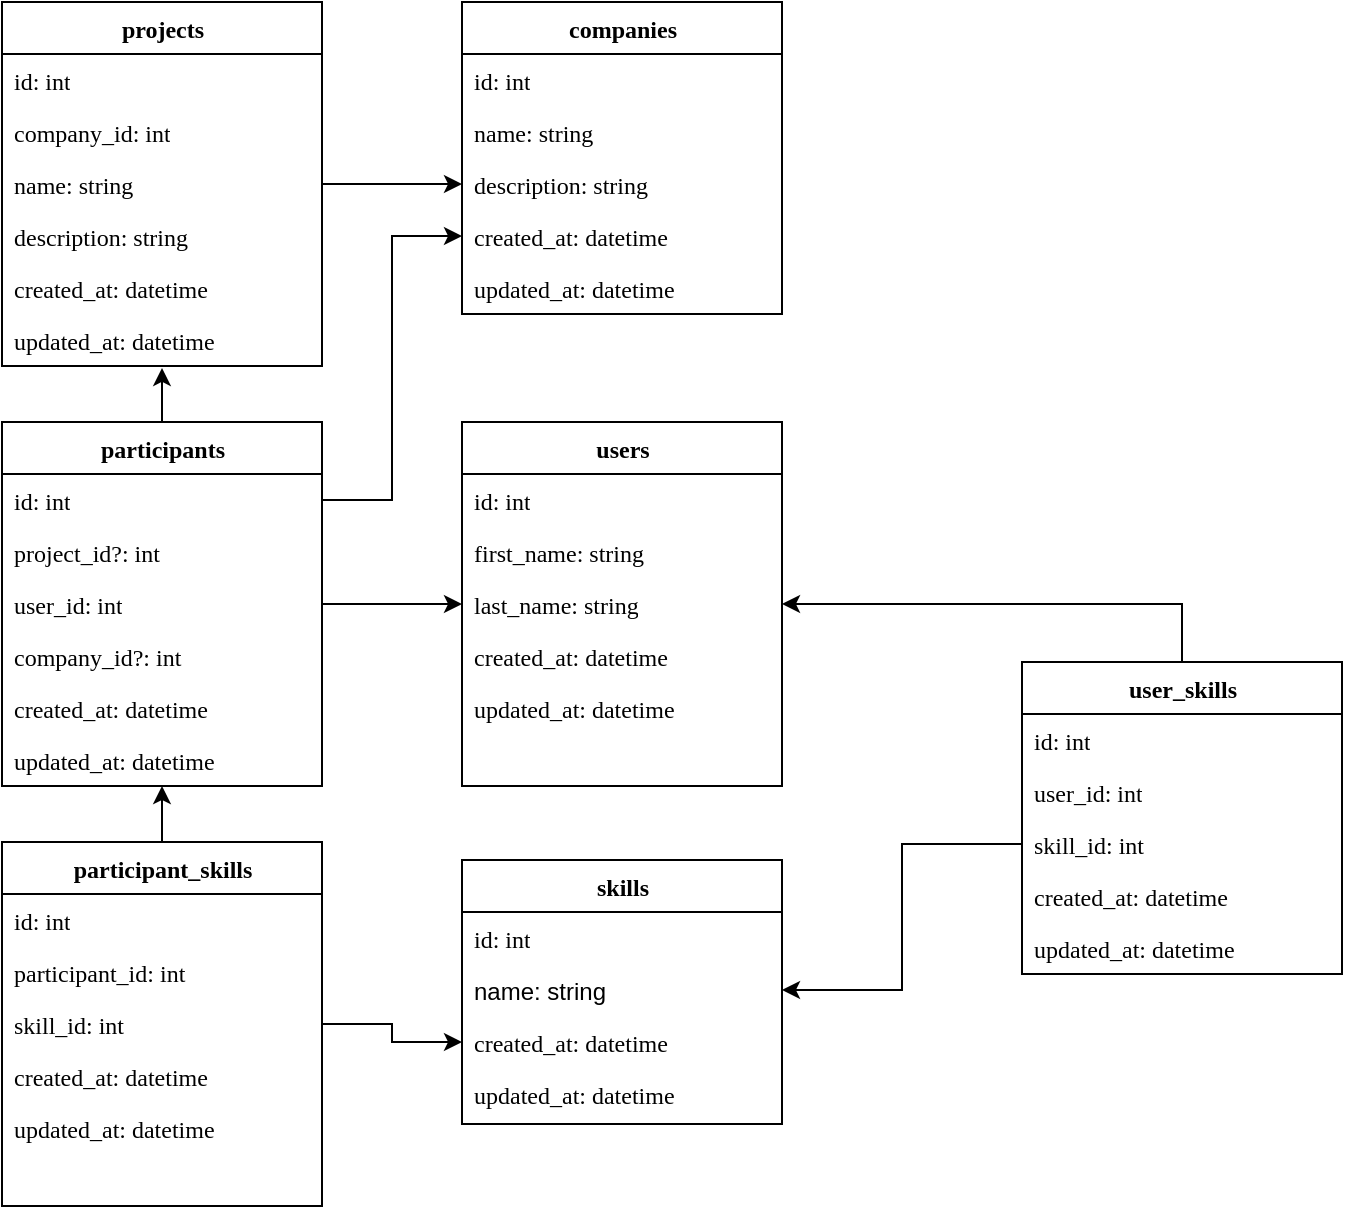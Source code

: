 <mxfile version="13.1.1" type="device"><diagram name="Page-1" id="9f46799a-70d6-7492-0946-bef42562c5a5"><mxGraphModel dx="1422" dy="1603" grid="1" gridSize="10" guides="1" tooltips="1" connect="1" arrows="1" fold="1" page="1" pageScale="1" pageWidth="1100" pageHeight="850" background="#ffffff" math="0" shadow="0"><root><mxCell id="0"/><mxCell id="1" parent="0"/><mxCell id="Butv-kLtd68sGhqbKFDn-67" style="edgeStyle=orthogonalEdgeStyle;rounded=0;orthogonalLoop=1;jettySize=auto;html=1;exitX=1;exitY=0.5;exitDx=0;exitDy=0;startArrow=none;startFill=0;" edge="1" parent="1" source="Butv-kLtd68sGhqbKFDn-24" target="Butv-kLtd68sGhqbKFDn-3"><mxGeometry relative="1" as="geometry"/></mxCell><mxCell id="Butv-kLtd68sGhqbKFDn-66" style="edgeStyle=orthogonalEdgeStyle;rounded=0;orthogonalLoop=1;jettySize=auto;html=1;exitX=0.5;exitY=0;exitDx=0;exitDy=0;entryX=0.5;entryY=1.038;entryDx=0;entryDy=0;entryPerimeter=0;startArrow=none;startFill=0;" edge="1" parent="1" source="Butv-kLtd68sGhqbKFDn-47" target="Butv-kLtd68sGhqbKFDn-27"><mxGeometry relative="1" as="geometry"/></mxCell><mxCell id="Butv-kLtd68sGhqbKFDn-65" style="edgeStyle=orthogonalEdgeStyle;rounded=0;orthogonalLoop=1;jettySize=auto;html=1;exitX=1;exitY=0.5;exitDx=0;exitDy=0;entryX=0;entryY=0.5;entryDx=0;entryDy=0;startArrow=none;startFill=0;" edge="1" parent="1" source="Butv-kLtd68sGhqbKFDn-50" target="Butv-kLtd68sGhqbKFDn-37"><mxGeometry relative="1" as="geometry"/></mxCell><mxCell id="Butv-kLtd68sGhqbKFDn-75" style="edgeStyle=orthogonalEdgeStyle;rounded=0;orthogonalLoop=1;jettySize=auto;html=1;exitX=0.5;exitY=0;exitDx=0;exitDy=0;entryX=1;entryY=0.5;entryDx=0;entryDy=0;startArrow=none;startFill=0;" edge="1" parent="1" source="Butv-kLtd68sGhqbKFDn-68" target="Butv-kLtd68sGhqbKFDn-37"><mxGeometry relative="1" as="geometry"/></mxCell><mxCell id="Butv-kLtd68sGhqbKFDn-76" style="edgeStyle=orthogonalEdgeStyle;rounded=0;orthogonalLoop=1;jettySize=auto;html=1;exitX=0;exitY=0.5;exitDx=0;exitDy=0;startArrow=none;startFill=0;entryX=1;entryY=0.5;entryDx=0;entryDy=0;" edge="1" parent="1" source="Butv-kLtd68sGhqbKFDn-74" target="Butv-kLtd68sGhqbKFDn-58"><mxGeometry relative="1" as="geometry"><mxPoint x="550" y="580" as="targetPoint"/></mxGeometry></mxCell><mxCell id="Butv-kLtd68sGhqbKFDn-47" value="participants" style="swimlane;html=1;fontStyle=1;align=center;verticalAlign=top;childLayout=stackLayout;horizontal=1;startSize=26;horizontalStack=0;resizeParent=1;resizeLast=0;collapsible=1;marginBottom=0;swimlaneFillColor=#ffffff;rounded=0;shadow=0;comic=0;labelBackgroundColor=none;strokeWidth=1;fillColor=none;fontFamily=Verdana;fontSize=12" vertex="1" parent="1"><mxGeometry x="290" y="140" width="160" height="182" as="geometry"/></mxCell><mxCell id="Butv-kLtd68sGhqbKFDn-48" value="&lt;font face=&quot;Verdana&quot;&gt;id: int&lt;/font&gt;" style="text;html=1;strokeColor=none;fillColor=none;align=left;verticalAlign=top;spacingLeft=4;spacingRight=4;whiteSpace=wrap;overflow=hidden;rotatable=0;points=[[0,0.5],[1,0.5]];portConstraint=eastwest;" vertex="1" parent="Butv-kLtd68sGhqbKFDn-47"><mxGeometry y="26" width="160" height="26" as="geometry"/></mxCell><mxCell id="Butv-kLtd68sGhqbKFDn-49" value="&lt;font face=&quot;Verdana&quot;&gt;project_id?: int&lt;br&gt;&lt;/font&gt;" style="text;html=1;strokeColor=none;fillColor=none;align=left;verticalAlign=top;spacingLeft=4;spacingRight=4;whiteSpace=wrap;overflow=hidden;rotatable=0;points=[[0,0.5],[1,0.5]];portConstraint=eastwest;" vertex="1" parent="Butv-kLtd68sGhqbKFDn-47"><mxGeometry y="52" width="160" height="26" as="geometry"/></mxCell><mxCell id="Butv-kLtd68sGhqbKFDn-50" value="&lt;font face=&quot;Verdana&quot;&gt;user_id: int&lt;br&gt;&lt;/font&gt;" style="text;html=1;strokeColor=none;fillColor=none;align=left;verticalAlign=top;spacingLeft=4;spacingRight=4;whiteSpace=wrap;overflow=hidden;rotatable=0;points=[[0,0.5],[1,0.5]];portConstraint=eastwest;" vertex="1" parent="Butv-kLtd68sGhqbKFDn-47"><mxGeometry y="78" width="160" height="26" as="geometry"/></mxCell><mxCell id="Butv-kLtd68sGhqbKFDn-85" value="&lt;font face=&quot;Verdana&quot;&gt;company_id?: int&lt;br&gt;&lt;/font&gt;" style="text;html=1;strokeColor=none;fillColor=none;align=left;verticalAlign=top;spacingLeft=4;spacingRight=4;whiteSpace=wrap;overflow=hidden;rotatable=0;points=[[0,0.5],[1,0.5]];portConstraint=eastwest;" vertex="1" parent="Butv-kLtd68sGhqbKFDn-47"><mxGeometry y="104" width="160" height="26" as="geometry"/></mxCell><mxCell id="Butv-kLtd68sGhqbKFDn-51" value="&lt;font face=&quot;Verdana&quot;&gt;created_at: datetime&lt;/font&gt;" style="text;html=1;strokeColor=none;fillColor=none;align=left;verticalAlign=top;spacingLeft=4;spacingRight=4;whiteSpace=wrap;overflow=hidden;rotatable=0;points=[[0,0.5],[1,0.5]];portConstraint=eastwest;" vertex="1" parent="Butv-kLtd68sGhqbKFDn-47"><mxGeometry y="130" width="160" height="26" as="geometry"/></mxCell><mxCell id="Butv-kLtd68sGhqbKFDn-52" value="&lt;font face=&quot;Verdana&quot;&gt;updated_at: datetime&lt;/font&gt;" style="text;html=1;strokeColor=none;fillColor=none;align=left;verticalAlign=top;spacingLeft=4;spacingRight=4;whiteSpace=wrap;overflow=hidden;rotatable=0;points=[[0,0.5],[1,0.5]];portConstraint=eastwest;" vertex="1" parent="Butv-kLtd68sGhqbKFDn-47"><mxGeometry y="156" width="160" height="26" as="geometry"/></mxCell><mxCell id="Butv-kLtd68sGhqbKFDn-33" value="users" style="swimlane;html=1;fontStyle=1;align=center;verticalAlign=top;childLayout=stackLayout;horizontal=1;startSize=26;horizontalStack=0;resizeParent=1;resizeLast=0;collapsible=1;marginBottom=0;swimlaneFillColor=#ffffff;rounded=0;shadow=0;comic=0;labelBackgroundColor=none;strokeWidth=1;fillColor=none;fontFamily=Verdana;fontSize=12" vertex="1" parent="1"><mxGeometry x="520" y="140" width="160" height="182" as="geometry"/></mxCell><mxCell id="Butv-kLtd68sGhqbKFDn-34" value="&lt;font face=&quot;Verdana&quot;&gt;id: int&lt;/font&gt;" style="text;html=1;strokeColor=none;fillColor=none;align=left;verticalAlign=top;spacingLeft=4;spacingRight=4;whiteSpace=wrap;overflow=hidden;rotatable=0;points=[[0,0.5],[1,0.5]];portConstraint=eastwest;" vertex="1" parent="Butv-kLtd68sGhqbKFDn-33"><mxGeometry y="26" width="160" height="26" as="geometry"/></mxCell><mxCell id="Butv-kLtd68sGhqbKFDn-36" value="&lt;font face=&quot;Verdana&quot;&gt;first_name: string&lt;/font&gt;" style="text;html=1;strokeColor=none;fillColor=none;align=left;verticalAlign=top;spacingLeft=4;spacingRight=4;whiteSpace=wrap;overflow=hidden;rotatable=0;points=[[0,0.5],[1,0.5]];portConstraint=eastwest;" vertex="1" parent="Butv-kLtd68sGhqbKFDn-33"><mxGeometry y="52" width="160" height="26" as="geometry"/></mxCell><mxCell id="Butv-kLtd68sGhqbKFDn-37" value="&lt;font face=&quot;Verdana&quot;&gt;last_name: string&lt;/font&gt;" style="text;html=1;strokeColor=none;fillColor=none;align=left;verticalAlign=top;spacingLeft=4;spacingRight=4;whiteSpace=wrap;overflow=hidden;rotatable=0;points=[[0,0.5],[1,0.5]];portConstraint=eastwest;" vertex="1" parent="Butv-kLtd68sGhqbKFDn-33"><mxGeometry y="78" width="160" height="26" as="geometry"/></mxCell><mxCell id="Butv-kLtd68sGhqbKFDn-38" value="&lt;font face=&quot;Verdana&quot;&gt;created_at: datetime&lt;/font&gt;" style="text;html=1;strokeColor=none;fillColor=none;align=left;verticalAlign=top;spacingLeft=4;spacingRight=4;whiteSpace=wrap;overflow=hidden;rotatable=0;points=[[0,0.5],[1,0.5]];portConstraint=eastwest;" vertex="1" parent="Butv-kLtd68sGhqbKFDn-33"><mxGeometry y="104" width="160" height="26" as="geometry"/></mxCell><mxCell id="Butv-kLtd68sGhqbKFDn-39" value="&lt;font face=&quot;Verdana&quot;&gt;updated_at: datetime&lt;/font&gt;" style="text;html=1;strokeColor=none;fillColor=none;align=left;verticalAlign=top;spacingLeft=4;spacingRight=4;whiteSpace=wrap;overflow=hidden;rotatable=0;points=[[0,0.5],[1,0.5]];portConstraint=eastwest;" vertex="1" parent="Butv-kLtd68sGhqbKFDn-33"><mxGeometry y="130" width="160" height="26" as="geometry"/></mxCell><mxCell id="Butv-kLtd68sGhqbKFDn-68" value="&lt;div&gt;user_skills&lt;/div&gt;&lt;div&gt;&lt;br&gt;&lt;/div&gt;" style="swimlane;html=1;fontStyle=1;align=center;verticalAlign=top;childLayout=stackLayout;horizontal=1;startSize=26;horizontalStack=0;resizeParent=1;resizeLast=0;collapsible=1;marginBottom=0;swimlaneFillColor=#ffffff;rounded=0;shadow=0;comic=0;labelBackgroundColor=none;strokeWidth=1;fillColor=none;fontFamily=Verdana;fontSize=12" vertex="1" parent="1"><mxGeometry x="800" y="260" width="160" height="156" as="geometry"/></mxCell><mxCell id="Butv-kLtd68sGhqbKFDn-69" value="&lt;font face=&quot;Verdana&quot;&gt;id: int&lt;/font&gt;" style="text;html=1;strokeColor=none;fillColor=none;align=left;verticalAlign=top;spacingLeft=4;spacingRight=4;whiteSpace=wrap;overflow=hidden;rotatable=0;points=[[0,0.5],[1,0.5]];portConstraint=eastwest;" vertex="1" parent="Butv-kLtd68sGhqbKFDn-68"><mxGeometry y="26" width="160" height="26" as="geometry"/></mxCell><mxCell id="Butv-kLtd68sGhqbKFDn-70" value="&lt;div&gt;&lt;font face=&quot;Verdana&quot;&gt;user_id: int&lt;br&gt;&lt;/font&gt;&lt;/div&gt;" style="text;html=1;strokeColor=none;fillColor=none;align=left;verticalAlign=top;spacingLeft=4;spacingRight=4;whiteSpace=wrap;overflow=hidden;rotatable=0;points=[[0,0.5],[1,0.5]];portConstraint=eastwest;" vertex="1" parent="Butv-kLtd68sGhqbKFDn-68"><mxGeometry y="52" width="160" height="26" as="geometry"/></mxCell><mxCell id="Butv-kLtd68sGhqbKFDn-74" value="&lt;div&gt;&lt;font face=&quot;Verdana&quot;&gt;skill_id: int&lt;br&gt;&lt;/font&gt;&lt;/div&gt;" style="text;html=1;strokeColor=none;fillColor=none;align=left;verticalAlign=top;spacingLeft=4;spacingRight=4;whiteSpace=wrap;overflow=hidden;rotatable=0;points=[[0,0.5],[1,0.5]];portConstraint=eastwest;" vertex="1" parent="Butv-kLtd68sGhqbKFDn-68"><mxGeometry y="78" width="160" height="26" as="geometry"/></mxCell><mxCell id="Butv-kLtd68sGhqbKFDn-71" value="&lt;font face=&quot;Verdana&quot;&gt;created_at: datetime&lt;/font&gt;" style="text;html=1;strokeColor=none;fillColor=none;align=left;verticalAlign=top;spacingLeft=4;spacingRight=4;whiteSpace=wrap;overflow=hidden;rotatable=0;points=[[0,0.5],[1,0.5]];portConstraint=eastwest;" vertex="1" parent="Butv-kLtd68sGhqbKFDn-68"><mxGeometry y="104" width="160" height="26" as="geometry"/></mxCell><mxCell id="Butv-kLtd68sGhqbKFDn-72" value="&lt;font face=&quot;Verdana&quot;&gt;updated_at: datetime&lt;/font&gt;" style="text;html=1;strokeColor=none;fillColor=none;align=left;verticalAlign=top;spacingLeft=4;spacingRight=4;whiteSpace=wrap;overflow=hidden;rotatable=0;points=[[0,0.5],[1,0.5]];portConstraint=eastwest;" vertex="1" parent="Butv-kLtd68sGhqbKFDn-68"><mxGeometry y="130" width="160" height="26" as="geometry"/></mxCell><mxCell id="Butv-kLtd68sGhqbKFDn-56" value="skills" style="swimlane;html=1;fontStyle=1;align=center;verticalAlign=top;childLayout=stackLayout;horizontal=1;startSize=26;horizontalStack=0;resizeParent=1;resizeLast=0;collapsible=1;marginBottom=0;swimlaneFillColor=#ffffff;rounded=0;shadow=0;comic=0;labelBackgroundColor=none;strokeWidth=1;fillColor=none;fontFamily=Verdana;fontSize=12" vertex="1" parent="1"><mxGeometry x="520" y="359" width="160" height="132" as="geometry"/></mxCell><mxCell id="Butv-kLtd68sGhqbKFDn-57" value="&lt;font face=&quot;Verdana&quot;&gt;id: int&lt;/font&gt;" style="text;html=1;strokeColor=none;fillColor=none;align=left;verticalAlign=top;spacingLeft=4;spacingRight=4;whiteSpace=wrap;overflow=hidden;rotatable=0;points=[[0,0.5],[1,0.5]];portConstraint=eastwest;" vertex="1" parent="Butv-kLtd68sGhqbKFDn-56"><mxGeometry y="26" width="160" height="26" as="geometry"/></mxCell><mxCell id="Butv-kLtd68sGhqbKFDn-58" value="name: string" style="text;html=1;strokeColor=none;fillColor=none;align=left;verticalAlign=top;spacingLeft=4;spacingRight=4;whiteSpace=wrap;overflow=hidden;rotatable=0;points=[[0,0.5],[1,0.5]];portConstraint=eastwest;" vertex="1" parent="Butv-kLtd68sGhqbKFDn-56"><mxGeometry y="52" width="160" height="26" as="geometry"/></mxCell><mxCell id="Butv-kLtd68sGhqbKFDn-60" value="&lt;font face=&quot;Verdana&quot;&gt;created_at: datetime&lt;/font&gt;" style="text;html=1;strokeColor=none;fillColor=none;align=left;verticalAlign=top;spacingLeft=4;spacingRight=4;whiteSpace=wrap;overflow=hidden;rotatable=0;points=[[0,0.5],[1,0.5]];portConstraint=eastwest;" vertex="1" parent="Butv-kLtd68sGhqbKFDn-56"><mxGeometry y="78" width="160" height="26" as="geometry"/></mxCell><mxCell id="Butv-kLtd68sGhqbKFDn-61" value="&lt;font face=&quot;Verdana&quot;&gt;updated_at: datetime&lt;/font&gt;" style="text;html=1;strokeColor=none;fillColor=none;align=left;verticalAlign=top;spacingLeft=4;spacingRight=4;whiteSpace=wrap;overflow=hidden;rotatable=0;points=[[0,0.5],[1,0.5]];portConstraint=eastwest;" vertex="1" parent="Butv-kLtd68sGhqbKFDn-56"><mxGeometry y="104" width="160" height="26" as="geometry"/></mxCell><mxCell id="Butv-kLtd68sGhqbKFDn-83" style="edgeStyle=orthogonalEdgeStyle;rounded=0;orthogonalLoop=1;jettySize=auto;html=1;exitX=0.5;exitY=0;exitDx=0;exitDy=0;entryX=0.5;entryY=1;entryDx=0;entryDy=0;startArrow=none;startFill=0;" edge="1" parent="1" source="Butv-kLtd68sGhqbKFDn-77" target="Butv-kLtd68sGhqbKFDn-47"><mxGeometry relative="1" as="geometry"/></mxCell><mxCell id="Butv-kLtd68sGhqbKFDn-77" value="participant_skills" style="swimlane;html=1;fontStyle=1;align=center;verticalAlign=top;childLayout=stackLayout;horizontal=1;startSize=26;horizontalStack=0;resizeParent=1;resizeLast=0;collapsible=1;marginBottom=0;swimlaneFillColor=#ffffff;rounded=0;shadow=0;comic=0;labelBackgroundColor=none;strokeWidth=1;fillColor=none;fontFamily=Verdana;fontSize=12" vertex="1" parent="1"><mxGeometry x="290" y="350" width="160" height="182" as="geometry"/></mxCell><mxCell id="Butv-kLtd68sGhqbKFDn-78" value="&lt;font face=&quot;Verdana&quot;&gt;id: int&lt;/font&gt;" style="text;html=1;strokeColor=none;fillColor=none;align=left;verticalAlign=top;spacingLeft=4;spacingRight=4;whiteSpace=wrap;overflow=hidden;rotatable=0;points=[[0,0.5],[1,0.5]];portConstraint=eastwest;" vertex="1" parent="Butv-kLtd68sGhqbKFDn-77"><mxGeometry y="26" width="160" height="26" as="geometry"/></mxCell><mxCell id="Butv-kLtd68sGhqbKFDn-79" value="&lt;font face=&quot;Verdana&quot;&gt;participant_id: int&lt;br&gt;&lt;/font&gt;" style="text;html=1;strokeColor=none;fillColor=none;align=left;verticalAlign=top;spacingLeft=4;spacingRight=4;whiteSpace=wrap;overflow=hidden;rotatable=0;points=[[0,0.5],[1,0.5]];portConstraint=eastwest;" vertex="1" parent="Butv-kLtd68sGhqbKFDn-77"><mxGeometry y="52" width="160" height="26" as="geometry"/></mxCell><mxCell id="Butv-kLtd68sGhqbKFDn-80" value="&lt;font face=&quot;Verdana&quot;&gt;skill_id: int&lt;br&gt;&lt;/font&gt;" style="text;html=1;strokeColor=none;fillColor=none;align=left;verticalAlign=top;spacingLeft=4;spacingRight=4;whiteSpace=wrap;overflow=hidden;rotatable=0;points=[[0,0.5],[1,0.5]];portConstraint=eastwest;" vertex="1" parent="Butv-kLtd68sGhqbKFDn-77"><mxGeometry y="78" width="160" height="26" as="geometry"/></mxCell><mxCell id="Butv-kLtd68sGhqbKFDn-81" value="&lt;font face=&quot;Verdana&quot;&gt;created_at: datetime&lt;/font&gt;" style="text;html=1;strokeColor=none;fillColor=none;align=left;verticalAlign=top;spacingLeft=4;spacingRight=4;whiteSpace=wrap;overflow=hidden;rotatable=0;points=[[0,0.5],[1,0.5]];portConstraint=eastwest;" vertex="1" parent="Butv-kLtd68sGhqbKFDn-77"><mxGeometry y="104" width="160" height="26" as="geometry"/></mxCell><mxCell id="Butv-kLtd68sGhqbKFDn-82" value="&lt;font face=&quot;Verdana&quot;&gt;updated_at: datetime&lt;/font&gt;" style="text;html=1;strokeColor=none;fillColor=none;align=left;verticalAlign=top;spacingLeft=4;spacingRight=4;whiteSpace=wrap;overflow=hidden;rotatable=0;points=[[0,0.5],[1,0.5]];portConstraint=eastwest;" vertex="1" parent="Butv-kLtd68sGhqbKFDn-77"><mxGeometry y="130" width="160" height="26" as="geometry"/></mxCell><mxCell id="Butv-kLtd68sGhqbKFDn-84" style="edgeStyle=orthogonalEdgeStyle;rounded=0;orthogonalLoop=1;jettySize=auto;html=1;exitX=1;exitY=0.5;exitDx=0;exitDy=0;entryX=0;entryY=0.5;entryDx=0;entryDy=0;startArrow=none;startFill=0;" edge="1" parent="1" source="Butv-kLtd68sGhqbKFDn-80" target="Butv-kLtd68sGhqbKFDn-60"><mxGeometry relative="1" as="geometry"/></mxCell><mxCell id="Butv-kLtd68sGhqbKFDn-1" value="&lt;div&gt;&lt;font face=&quot;Verdana&quot;&gt;companies&lt;/font&gt;&lt;/div&gt;&lt;div&gt;&lt;font face=&quot;Verdana&quot;&gt;&lt;br&gt;&lt;/font&gt;&lt;/div&gt;" style="swimlane;html=1;fontStyle=1;align=center;verticalAlign=top;childLayout=stackLayout;horizontal=1;startSize=26;horizontalStack=0;resizeParent=1;resizeLast=0;collapsible=1;marginBottom=0;swimlaneFillColor=#ffffff;rounded=0;shadow=0;comic=0;labelBackgroundColor=none;strokeWidth=1;fillColor=none;fontFamily=Verdana;fontSize=12" vertex="1" parent="1"><mxGeometry x="520" y="-70" width="160" height="156" as="geometry"/></mxCell><mxCell id="Butv-kLtd68sGhqbKFDn-19" value="&lt;font face=&quot;Verdana&quot;&gt;id: int&lt;/font&gt;" style="text;html=1;strokeColor=none;fillColor=none;align=left;verticalAlign=top;spacingLeft=4;spacingRight=4;whiteSpace=wrap;overflow=hidden;rotatable=0;points=[[0,0.5],[1,0.5]];portConstraint=eastwest;" vertex="1" parent="Butv-kLtd68sGhqbKFDn-1"><mxGeometry y="26" width="160" height="26" as="geometry"/></mxCell><mxCell id="Butv-kLtd68sGhqbKFDn-2" value="&lt;font face=&quot;Verdana&quot;&gt;name: string&lt;/font&gt;" style="text;html=1;strokeColor=none;fillColor=none;align=left;verticalAlign=top;spacingLeft=4;spacingRight=4;whiteSpace=wrap;overflow=hidden;rotatable=0;points=[[0,0.5],[1,0.5]];portConstraint=eastwest;" vertex="1" parent="Butv-kLtd68sGhqbKFDn-1"><mxGeometry y="52" width="160" height="26" as="geometry"/></mxCell><mxCell id="Butv-kLtd68sGhqbKFDn-3" value="&lt;font face=&quot;Verdana&quot;&gt;description: string&lt;/font&gt;" style="text;html=1;strokeColor=none;fillColor=none;align=left;verticalAlign=top;spacingLeft=4;spacingRight=4;whiteSpace=wrap;overflow=hidden;rotatable=0;points=[[0,0.5],[1,0.5]];portConstraint=eastwest;" vertex="1" parent="Butv-kLtd68sGhqbKFDn-1"><mxGeometry y="78" width="160" height="26" as="geometry"/></mxCell><mxCell id="Butv-kLtd68sGhqbKFDn-20" value="&lt;font face=&quot;Verdana&quot;&gt;created_at: datetime&lt;/font&gt;" style="text;html=1;strokeColor=none;fillColor=none;align=left;verticalAlign=top;spacingLeft=4;spacingRight=4;whiteSpace=wrap;overflow=hidden;rotatable=0;points=[[0,0.5],[1,0.5]];portConstraint=eastwest;" vertex="1" parent="Butv-kLtd68sGhqbKFDn-1"><mxGeometry y="104" width="160" height="26" as="geometry"/></mxCell><mxCell id="Butv-kLtd68sGhqbKFDn-21" value="&lt;font face=&quot;Verdana&quot;&gt;updated_at: datetime&lt;/font&gt;" style="text;html=1;strokeColor=none;fillColor=none;align=left;verticalAlign=top;spacingLeft=4;spacingRight=4;whiteSpace=wrap;overflow=hidden;rotatable=0;points=[[0,0.5],[1,0.5]];portConstraint=eastwest;" vertex="1" parent="Butv-kLtd68sGhqbKFDn-1"><mxGeometry y="130" width="160" height="26" as="geometry"/></mxCell><mxCell id="Butv-kLtd68sGhqbKFDn-86" style="edgeStyle=orthogonalEdgeStyle;rounded=0;orthogonalLoop=1;jettySize=auto;html=1;exitX=1;exitY=0.5;exitDx=0;exitDy=0;entryX=0;entryY=0.5;entryDx=0;entryDy=0;startArrow=none;startFill=0;" edge="1" parent="1" source="Butv-kLtd68sGhqbKFDn-48" target="Butv-kLtd68sGhqbKFDn-20"><mxGeometry relative="1" as="geometry"/></mxCell><mxCell id="Butv-kLtd68sGhqbKFDn-22" value="&lt;div&gt;projects&lt;/div&gt;" style="swimlane;html=1;fontStyle=1;align=center;verticalAlign=top;childLayout=stackLayout;horizontal=1;startSize=26;horizontalStack=0;resizeParent=1;resizeLast=0;collapsible=1;marginBottom=0;swimlaneFillColor=#ffffff;rounded=0;shadow=0;comic=0;labelBackgroundColor=none;strokeWidth=1;fillColor=none;fontFamily=Verdana;fontSize=12" vertex="1" parent="1"><mxGeometry x="290" y="-70" width="160" height="182" as="geometry"/></mxCell><mxCell id="Butv-kLtd68sGhqbKFDn-23" value="&lt;font face=&quot;Verdana&quot;&gt;id: int&lt;/font&gt;" style="text;html=1;strokeColor=none;fillColor=none;align=left;verticalAlign=top;spacingLeft=4;spacingRight=4;whiteSpace=wrap;overflow=hidden;rotatable=0;points=[[0,0.5],[1,0.5]];portConstraint=eastwest;" vertex="1" parent="Butv-kLtd68sGhqbKFDn-22"><mxGeometry y="26" width="160" height="26" as="geometry"/></mxCell><mxCell id="Butv-kLtd68sGhqbKFDn-29" value="&lt;div&gt;&lt;font face=&quot;Verdana&quot;&gt;company_id: int&lt;/font&gt;&lt;/div&gt;" style="text;html=1;strokeColor=none;fillColor=none;align=left;verticalAlign=top;spacingLeft=4;spacingRight=4;whiteSpace=wrap;overflow=hidden;rotatable=0;points=[[0,0.5],[1,0.5]];portConstraint=eastwest;" vertex="1" parent="Butv-kLtd68sGhqbKFDn-22"><mxGeometry y="52" width="160" height="26" as="geometry"/></mxCell><mxCell id="Butv-kLtd68sGhqbKFDn-24" value="&lt;font face=&quot;Verdana&quot;&gt;name: string&lt;/font&gt;" style="text;html=1;strokeColor=none;fillColor=none;align=left;verticalAlign=top;spacingLeft=4;spacingRight=4;whiteSpace=wrap;overflow=hidden;rotatable=0;points=[[0,0.5],[1,0.5]];portConstraint=eastwest;" vertex="1" parent="Butv-kLtd68sGhqbKFDn-22"><mxGeometry y="78" width="160" height="26" as="geometry"/></mxCell><mxCell id="Butv-kLtd68sGhqbKFDn-25" value="&lt;font face=&quot;Verdana&quot;&gt;description: string&lt;/font&gt;" style="text;html=1;strokeColor=none;fillColor=none;align=left;verticalAlign=top;spacingLeft=4;spacingRight=4;whiteSpace=wrap;overflow=hidden;rotatable=0;points=[[0,0.5],[1,0.5]];portConstraint=eastwest;" vertex="1" parent="Butv-kLtd68sGhqbKFDn-22"><mxGeometry y="104" width="160" height="26" as="geometry"/></mxCell><mxCell id="Butv-kLtd68sGhqbKFDn-26" value="&lt;font face=&quot;Verdana&quot;&gt;created_at: datetime&lt;/font&gt;" style="text;html=1;strokeColor=none;fillColor=none;align=left;verticalAlign=top;spacingLeft=4;spacingRight=4;whiteSpace=wrap;overflow=hidden;rotatable=0;points=[[0,0.5],[1,0.5]];portConstraint=eastwest;" vertex="1" parent="Butv-kLtd68sGhqbKFDn-22"><mxGeometry y="130" width="160" height="26" as="geometry"/></mxCell><mxCell id="Butv-kLtd68sGhqbKFDn-27" value="&lt;font face=&quot;Verdana&quot;&gt;updated_at: datetime&lt;/font&gt;" style="text;html=1;strokeColor=none;fillColor=none;align=left;verticalAlign=top;spacingLeft=4;spacingRight=4;whiteSpace=wrap;overflow=hidden;rotatable=0;points=[[0,0.5],[1,0.5]];portConstraint=eastwest;" vertex="1" parent="Butv-kLtd68sGhqbKFDn-22"><mxGeometry y="156" width="160" height="26" as="geometry"/></mxCell></root></mxGraphModel></diagram></mxfile>
